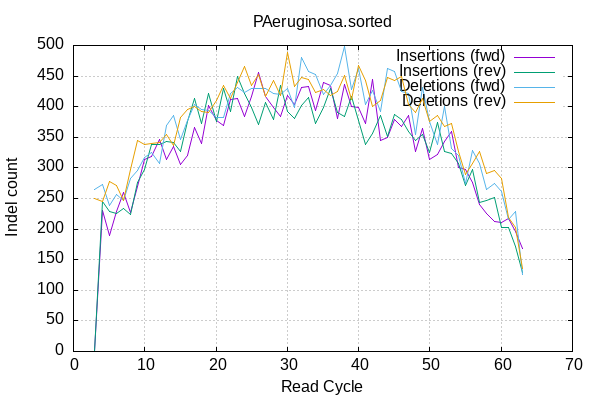 
        set terminal png size 600,400 truecolor
        set output "bam_stats/indel-cycles.png"
        set grid xtics ytics y2tics back lc rgb "#cccccc"
        set style line 1 linetype 1  linecolor rgb "red"
        set style line 2 linetype 2  linecolor rgb "black"
        set style line 3 linetype 3  linecolor rgb "green"
        set style line 4 linetype 4  linecolor rgb "blue"
        set style increment user
        set ylabel "Indel count"
        set xlabel "Read Cycle"
        set title "PAeruginosa.sorted" noenhanced
    plot '-' w l ti 'Insertions (fwd)', '' w l ti 'Insertions (rev)', '' w l ti 'Deletions (fwd)', '' w l ti 'Deletions (rev)'
3	0
4	230
5	190
6	228
7	260
8	227
9	270
10	314
11	319
12	346
13	313
14	335
15	306
16	320
17	366
18	340
19	402
20	377
21	369
22	412
23	413
24	384
25	417
26	456
27	416
28	398
29	384
30	419
31	403
32	432
33	433
34	393
35	439
36	434
37	380
38	436
39	401
40	399
41	373
42	444
43	345
44	350
45	379
46	368
47	385
48	326
49	365
50	313
51	322
52	343
53	359
54	301
55	298
56	276
57	241
58	225
59	212
60	211
61	218
62	196
63	168
end
3	0
4	245
5	228
6	226
7	234
8	224
9	276
10	298
11	338
12	339
13	343
14	341
15	327
16	375
17	413
18	372
19	422
20	375
21	429
22	392
23	449
24	422
25	399
26	371
27	407
28	379
29	435
30	392
31	381
32	402
33	415
34	372
35	398
36	430
37	391
38	384
39	417
40	378
41	339
42	357
43	385
44	351
45	387
46	379
47	360
48	344
49	354
50	325
51	374
52	327
53	323
54	307
55	272
56	297
57	243
58	247
59	251
60	202
61	202
62	172
63	129
end
3	264
4	273
5	238
6	257
7	246
8	283
9	295
10	317
11	325
12	308
13	370
14	386
15	346
16	378
17	403
18	396
19	393
20	382
21	383
22	422
23	431
24	424
25	430
26	430
27	429
28	422
29	420
30	430
31	399
32	480
33	457
34	453
35	420
36	434
37	454
38	499
39	428
40	462
41	403
42	426
43	392
44	462
45	457
46	425
47	421
48	354
49	431
50	376
51	338
52	401
53	332
54	321
55	274
56	329
57	307
58	264
59	274
60	261
61	216
62	229
63	126
end
3	250
4	245
5	278
6	271
7	246
8	297
9	345
10	339
11	340
12	341
13	354
14	337
15	383
16	395
17	401
18	392
19	391
20	410
21	434
22	414
23	439
24	466
25	434
26	452
27	416
28	442
29	419
30	489
31	433
32	447
33	444
34	424
35	428
36	419
37	425
38	451
39	411
40	467
41	443
42	401
43	410
44	448
45	443
46	449
47	404
48	390
49	414
50	376
51	386
52	368
53	372
54	327
55	290
56	308
57	326
58	291
59	295
60	282
61	219
62	203
63	136
end
